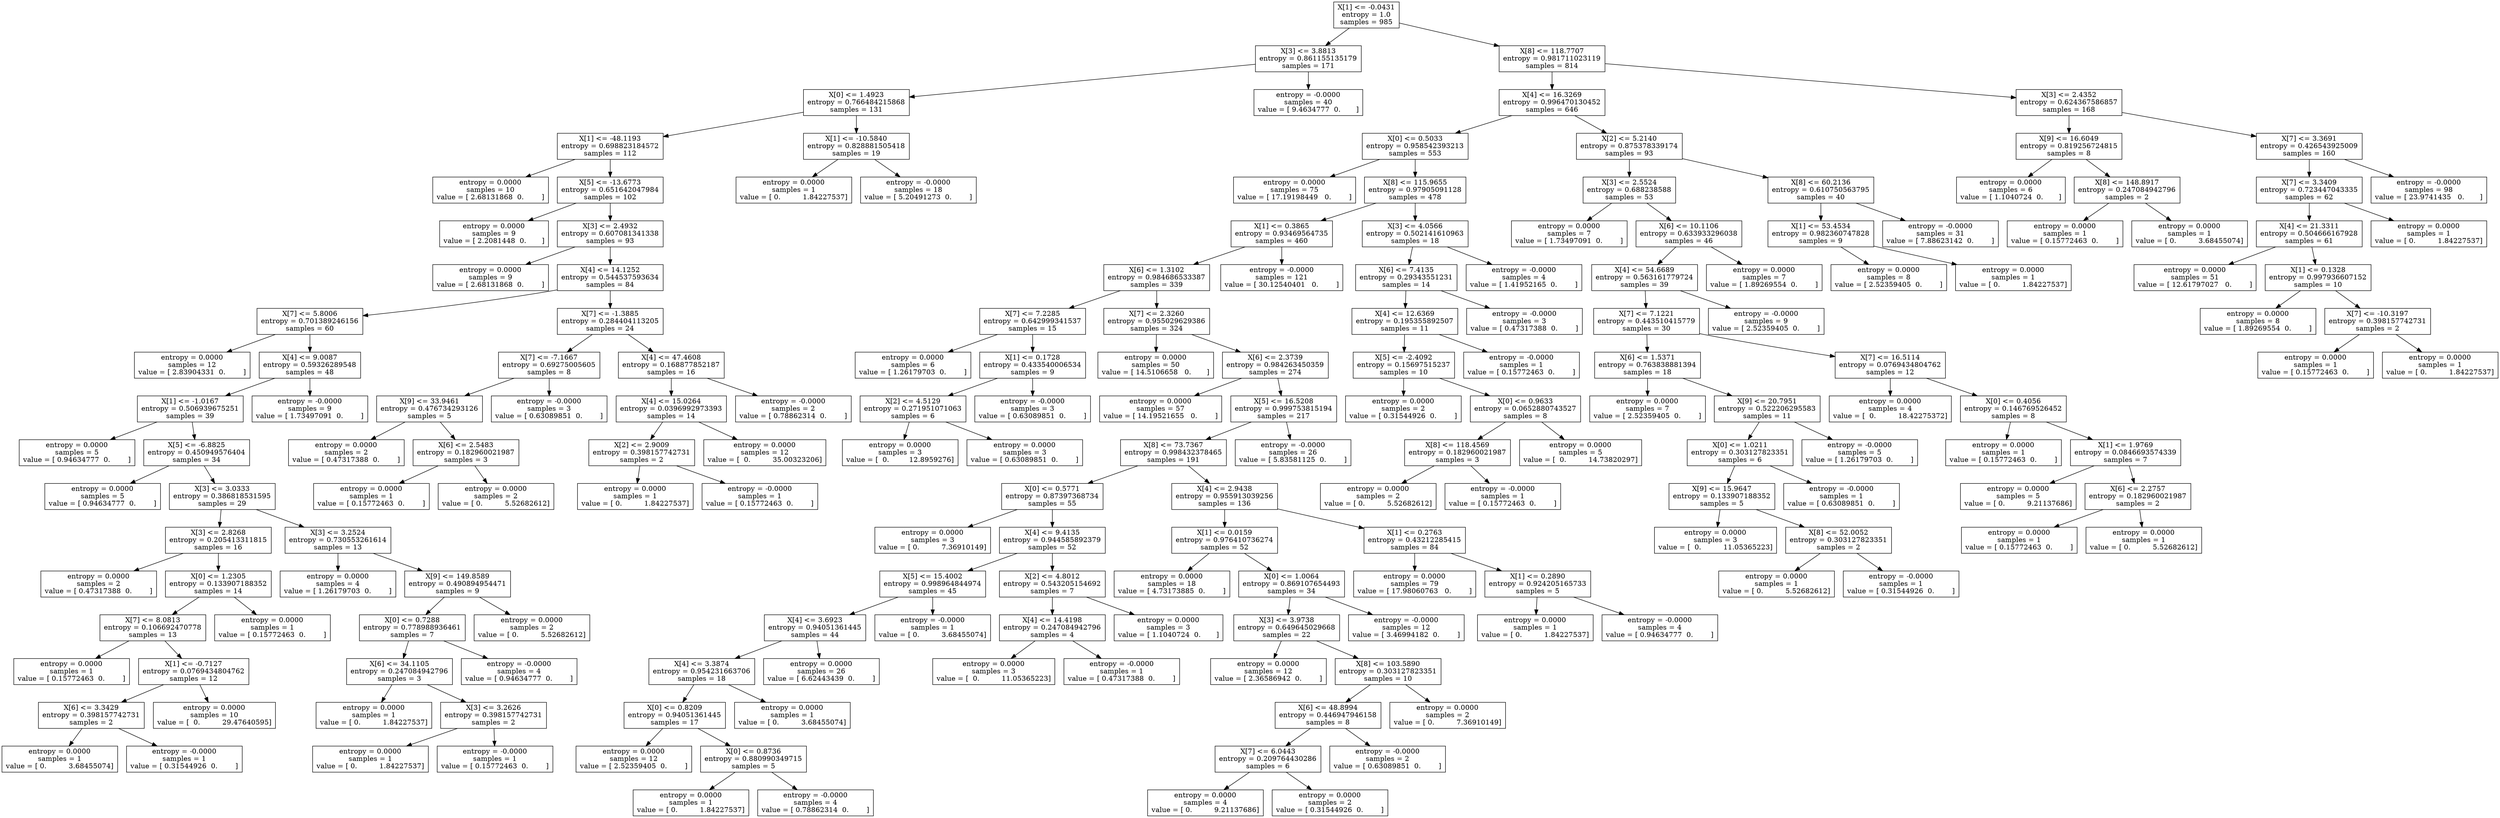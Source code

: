digraph Tree {
0 [label="X[1] <= -0.0431\nentropy = 1.0\nsamples = 985", shape="box"] ;
1 [label="X[3] <= 3.8813\nentropy = 0.861155135179\nsamples = 171", shape="box"] ;
0 -> 1 ;
2 [label="X[0] <= 1.4923\nentropy = 0.766484215868\nsamples = 131", shape="box"] ;
1 -> 2 ;
3 [label="X[1] <= -48.1193\nentropy = 0.698823184572\nsamples = 112", shape="box"] ;
2 -> 3 ;
4 [label="entropy = 0.0000\nsamples = 10\nvalue = [ 2.68131868  0.        ]", shape="box"] ;
3 -> 4 ;
5 [label="X[5] <= -13.6773\nentropy = 0.651642047984\nsamples = 102", shape="box"] ;
3 -> 5 ;
6 [label="entropy = 0.0000\nsamples = 9\nvalue = [ 2.2081448  0.       ]", shape="box"] ;
5 -> 6 ;
7 [label="X[3] <= 2.4932\nentropy = 0.607081341338\nsamples = 93", shape="box"] ;
5 -> 7 ;
8 [label="entropy = 0.0000\nsamples = 9\nvalue = [ 2.68131868  0.        ]", shape="box"] ;
7 -> 8 ;
9 [label="X[4] <= 14.1252\nentropy = 0.544537593634\nsamples = 84", shape="box"] ;
7 -> 9 ;
10 [label="X[7] <= 5.8006\nentropy = 0.701389246156\nsamples = 60", shape="box"] ;
9 -> 10 ;
11 [label="entropy = 0.0000\nsamples = 12\nvalue = [ 2.83904331  0.        ]", shape="box"] ;
10 -> 11 ;
12 [label="X[4] <= 9.0087\nentropy = 0.59326289548\nsamples = 48", shape="box"] ;
10 -> 12 ;
13 [label="X[1] <= -1.0167\nentropy = 0.506939675251\nsamples = 39", shape="box"] ;
12 -> 13 ;
14 [label="entropy = 0.0000\nsamples = 5\nvalue = [ 0.94634777  0.        ]", shape="box"] ;
13 -> 14 ;
15 [label="X[5] <= -6.8825\nentropy = 0.450949576404\nsamples = 34", shape="box"] ;
13 -> 15 ;
16 [label="entropy = 0.0000\nsamples = 5\nvalue = [ 0.94634777  0.        ]", shape="box"] ;
15 -> 16 ;
17 [label="X[3] <= 3.0333\nentropy = 0.386818531595\nsamples = 29", shape="box"] ;
15 -> 17 ;
18 [label="X[3] <= 2.8268\nentropy = 0.205413311815\nsamples = 16", shape="box"] ;
17 -> 18 ;
19 [label="entropy = 0.0000\nsamples = 2\nvalue = [ 0.47317388  0.        ]", shape="box"] ;
18 -> 19 ;
20 [label="X[0] <= 1.2305\nentropy = 0.133907188352\nsamples = 14", shape="box"] ;
18 -> 20 ;
21 [label="X[7] <= 8.0813\nentropy = 0.106692470778\nsamples = 13", shape="box"] ;
20 -> 21 ;
22 [label="entropy = 0.0000\nsamples = 1\nvalue = [ 0.15772463  0.        ]", shape="box"] ;
21 -> 22 ;
23 [label="X[1] <= -0.7127\nentropy = 0.0769434804762\nsamples = 12", shape="box"] ;
21 -> 23 ;
24 [label="X[6] <= 3.3429\nentropy = 0.398157742731\nsamples = 2", shape="box"] ;
23 -> 24 ;
25 [label="entropy = 0.0000\nsamples = 1\nvalue = [ 0.          3.68455074]", shape="box"] ;
24 -> 25 ;
26 [label="entropy = -0.0000\nsamples = 1\nvalue = [ 0.31544926  0.        ]", shape="box"] ;
24 -> 26 ;
27 [label="entropy = 0.0000\nsamples = 10\nvalue = [  0.          29.47640595]", shape="box"] ;
23 -> 27 ;
28 [label="entropy = 0.0000\nsamples = 1\nvalue = [ 0.15772463  0.        ]", shape="box"] ;
20 -> 28 ;
29 [label="X[3] <= 3.2524\nentropy = 0.730553261614\nsamples = 13", shape="box"] ;
17 -> 29 ;
30 [label="entropy = 0.0000\nsamples = 4\nvalue = [ 1.26179703  0.        ]", shape="box"] ;
29 -> 30 ;
31 [label="X[9] <= 149.8589\nentropy = 0.490894954471\nsamples = 9", shape="box"] ;
29 -> 31 ;
32 [label="X[0] <= 0.7288\nentropy = 0.778988936461\nsamples = 7", shape="box"] ;
31 -> 32 ;
33 [label="X[6] <= 34.1105\nentropy = 0.247084942796\nsamples = 3", shape="box"] ;
32 -> 33 ;
34 [label="entropy = 0.0000\nsamples = 1\nvalue = [ 0.          1.84227537]", shape="box"] ;
33 -> 34 ;
35 [label="X[3] <= 3.2626\nentropy = 0.398157742731\nsamples = 2", shape="box"] ;
33 -> 35 ;
36 [label="entropy = 0.0000\nsamples = 1\nvalue = [ 0.          1.84227537]", shape="box"] ;
35 -> 36 ;
37 [label="entropy = -0.0000\nsamples = 1\nvalue = [ 0.15772463  0.        ]", shape="box"] ;
35 -> 37 ;
38 [label="entropy = -0.0000\nsamples = 4\nvalue = [ 0.94634777  0.        ]", shape="box"] ;
32 -> 38 ;
39 [label="entropy = 0.0000\nsamples = 2\nvalue = [ 0.          5.52682612]", shape="box"] ;
31 -> 39 ;
40 [label="entropy = -0.0000\nsamples = 9\nvalue = [ 1.73497091  0.        ]", shape="box"] ;
12 -> 40 ;
41 [label="X[7] <= -1.3885\nentropy = 0.284404113205\nsamples = 24", shape="box"] ;
9 -> 41 ;
42 [label="X[7] <= -7.1667\nentropy = 0.69275005605\nsamples = 8", shape="box"] ;
41 -> 42 ;
43 [label="X[9] <= 33.9461\nentropy = 0.476734293126\nsamples = 5", shape="box"] ;
42 -> 43 ;
44 [label="entropy = 0.0000\nsamples = 2\nvalue = [ 0.47317388  0.        ]", shape="box"] ;
43 -> 44 ;
45 [label="X[6] <= 2.5483\nentropy = 0.182960021987\nsamples = 3", shape="box"] ;
43 -> 45 ;
46 [label="entropy = 0.0000\nsamples = 1\nvalue = [ 0.15772463  0.        ]", shape="box"] ;
45 -> 46 ;
47 [label="entropy = 0.0000\nsamples = 2\nvalue = [ 0.          5.52682612]", shape="box"] ;
45 -> 47 ;
48 [label="entropy = -0.0000\nsamples = 3\nvalue = [ 0.63089851  0.        ]", shape="box"] ;
42 -> 48 ;
49 [label="X[4] <= 47.4608\nentropy = 0.168877852187\nsamples = 16", shape="box"] ;
41 -> 49 ;
50 [label="X[4] <= 15.0264\nentropy = 0.0396992973393\nsamples = 14", shape="box"] ;
49 -> 50 ;
51 [label="X[2] <= 2.9009\nentropy = 0.398157742731\nsamples = 2", shape="box"] ;
50 -> 51 ;
52 [label="entropy = 0.0000\nsamples = 1\nvalue = [ 0.          1.84227537]", shape="box"] ;
51 -> 52 ;
53 [label="entropy = -0.0000\nsamples = 1\nvalue = [ 0.15772463  0.        ]", shape="box"] ;
51 -> 53 ;
54 [label="entropy = 0.0000\nsamples = 12\nvalue = [  0.          35.00323206]", shape="box"] ;
50 -> 54 ;
55 [label="entropy = -0.0000\nsamples = 2\nvalue = [ 0.78862314  0.        ]", shape="box"] ;
49 -> 55 ;
56 [label="X[1] <= -10.5840\nentropy = 0.828881505418\nsamples = 19", shape="box"] ;
2 -> 56 ;
57 [label="entropy = 0.0000\nsamples = 1\nvalue = [ 0.          1.84227537]", shape="box"] ;
56 -> 57 ;
58 [label="entropy = -0.0000\nsamples = 18\nvalue = [ 5.20491273  0.        ]", shape="box"] ;
56 -> 58 ;
59 [label="entropy = -0.0000\nsamples = 40\nvalue = [ 9.4634777  0.       ]", shape="box"] ;
1 -> 59 ;
60 [label="X[8] <= 118.7707\nentropy = 0.981711023119\nsamples = 814", shape="box"] ;
0 -> 60 ;
61 [label="X[4] <= 16.3269\nentropy = 0.996470130452\nsamples = 646", shape="box"] ;
60 -> 61 ;
62 [label="X[0] <= 0.5033\nentropy = 0.958542393213\nsamples = 553", shape="box"] ;
61 -> 62 ;
63 [label="entropy = 0.0000\nsamples = 75\nvalue = [ 17.19198449   0.        ]", shape="box"] ;
62 -> 63 ;
64 [label="X[8] <= 115.9655\nentropy = 0.97905091128\nsamples = 478", shape="box"] ;
62 -> 64 ;
65 [label="X[1] <= 0.3865\nentropy = 0.93469564735\nsamples = 460", shape="box"] ;
64 -> 65 ;
66 [label="X[6] <= 1.3102\nentropy = 0.984686533387\nsamples = 339", shape="box"] ;
65 -> 66 ;
67 [label="X[7] <= 7.2285\nentropy = 0.642999341537\nsamples = 15", shape="box"] ;
66 -> 67 ;
68 [label="entropy = 0.0000\nsamples = 6\nvalue = [ 1.26179703  0.        ]", shape="box"] ;
67 -> 68 ;
69 [label="X[1] <= 0.1728\nentropy = 0.433540006534\nsamples = 9", shape="box"] ;
67 -> 69 ;
70 [label="X[2] <= 4.5129\nentropy = 0.271951071063\nsamples = 6", shape="box"] ;
69 -> 70 ;
71 [label="entropy = 0.0000\nsamples = 3\nvalue = [  0.         12.8959276]", shape="box"] ;
70 -> 71 ;
72 [label="entropy = 0.0000\nsamples = 3\nvalue = [ 0.63089851  0.        ]", shape="box"] ;
70 -> 72 ;
73 [label="entropy = -0.0000\nsamples = 3\nvalue = [ 0.63089851  0.        ]", shape="box"] ;
69 -> 73 ;
74 [label="X[7] <= 2.3260\nentropy = 0.955029629386\nsamples = 324", shape="box"] ;
66 -> 74 ;
75 [label="entropy = 0.0000\nsamples = 50\nvalue = [ 14.5106658   0.       ]", shape="box"] ;
74 -> 75 ;
76 [label="X[6] <= 2.3739\nentropy = 0.984263450359\nsamples = 274", shape="box"] ;
74 -> 76 ;
77 [label="entropy = 0.0000\nsamples = 57\nvalue = [ 14.19521655   0.        ]", shape="box"] ;
76 -> 77 ;
78 [label="X[5] <= 16.5208\nentropy = 0.999753815194\nsamples = 217", shape="box"] ;
76 -> 78 ;
79 [label="X[8] <= 73.7367\nentropy = 0.998432378465\nsamples = 191", shape="box"] ;
78 -> 79 ;
80 [label="X[0] <= 0.5771\nentropy = 0.87397368734\nsamples = 55", shape="box"] ;
79 -> 80 ;
81 [label="entropy = 0.0000\nsamples = 3\nvalue = [ 0.          7.36910149]", shape="box"] ;
80 -> 81 ;
82 [label="X[4] <= 9.4135\nentropy = 0.944585892379\nsamples = 52", shape="box"] ;
80 -> 82 ;
83 [label="X[5] <= 15.4002\nentropy = 0.998964844974\nsamples = 45", shape="box"] ;
82 -> 83 ;
84 [label="X[4] <= 3.6923\nentropy = 0.94051361445\nsamples = 44", shape="box"] ;
83 -> 84 ;
85 [label="X[4] <= 3.3874\nentropy = 0.954231663706\nsamples = 18", shape="box"] ;
84 -> 85 ;
86 [label="X[0] <= 0.8209\nentropy = 0.94051361445\nsamples = 17", shape="box"] ;
85 -> 86 ;
87 [label="entropy = 0.0000\nsamples = 12\nvalue = [ 2.52359405  0.        ]", shape="box"] ;
86 -> 87 ;
88 [label="X[0] <= 0.8736\nentropy = 0.880990349715\nsamples = 5", shape="box"] ;
86 -> 88 ;
89 [label="entropy = 0.0000\nsamples = 1\nvalue = [ 0.          1.84227537]", shape="box"] ;
88 -> 89 ;
90 [label="entropy = -0.0000\nsamples = 4\nvalue = [ 0.78862314  0.        ]", shape="box"] ;
88 -> 90 ;
91 [label="entropy = 0.0000\nsamples = 1\nvalue = [ 0.          3.68455074]", shape="box"] ;
85 -> 91 ;
92 [label="entropy = 0.0000\nsamples = 26\nvalue = [ 6.62443439  0.        ]", shape="box"] ;
84 -> 92 ;
93 [label="entropy = -0.0000\nsamples = 1\nvalue = [ 0.          3.68455074]", shape="box"] ;
83 -> 93 ;
94 [label="X[2] <= 4.8012\nentropy = 0.543205154692\nsamples = 7", shape="box"] ;
82 -> 94 ;
95 [label="X[4] <= 14.4198\nentropy = 0.247084942796\nsamples = 4", shape="box"] ;
94 -> 95 ;
96 [label="entropy = 0.0000\nsamples = 3\nvalue = [  0.          11.05365223]", shape="box"] ;
95 -> 96 ;
97 [label="entropy = -0.0000\nsamples = 1\nvalue = [ 0.47317388  0.        ]", shape="box"] ;
95 -> 97 ;
98 [label="entropy = 0.0000\nsamples = 3\nvalue = [ 1.1040724  0.       ]", shape="box"] ;
94 -> 98 ;
99 [label="X[4] <= 2.9438\nentropy = 0.955913039256\nsamples = 136", shape="box"] ;
79 -> 99 ;
100 [label="X[1] <= 0.0159\nentropy = 0.976410736274\nsamples = 52", shape="box"] ;
99 -> 100 ;
101 [label="entropy = 0.0000\nsamples = 18\nvalue = [ 4.73173885  0.        ]", shape="box"] ;
100 -> 101 ;
102 [label="X[0] <= 1.0064\nentropy = 0.869107654493\nsamples = 34", shape="box"] ;
100 -> 102 ;
103 [label="X[3] <= 3.9738\nentropy = 0.649645029668\nsamples = 22", shape="box"] ;
102 -> 103 ;
104 [label="entropy = 0.0000\nsamples = 12\nvalue = [ 2.36586942  0.        ]", shape="box"] ;
103 -> 104 ;
105 [label="X[8] <= 103.5890\nentropy = 0.303127823351\nsamples = 10", shape="box"] ;
103 -> 105 ;
106 [label="X[6] <= 48.8994\nentropy = 0.446947946158\nsamples = 8", shape="box"] ;
105 -> 106 ;
107 [label="X[7] <= 6.0443\nentropy = 0.209764430286\nsamples = 6", shape="box"] ;
106 -> 107 ;
108 [label="entropy = 0.0000\nsamples = 4\nvalue = [ 0.          9.21137686]", shape="box"] ;
107 -> 108 ;
109 [label="entropy = 0.0000\nsamples = 2\nvalue = [ 0.31544926  0.        ]", shape="box"] ;
107 -> 109 ;
110 [label="entropy = -0.0000\nsamples = 2\nvalue = [ 0.63089851  0.        ]", shape="box"] ;
106 -> 110 ;
111 [label="entropy = 0.0000\nsamples = 2\nvalue = [ 0.          7.36910149]", shape="box"] ;
105 -> 111 ;
112 [label="entropy = -0.0000\nsamples = 12\nvalue = [ 3.46994182  0.        ]", shape="box"] ;
102 -> 112 ;
113 [label="X[1] <= 0.2763\nentropy = 0.43212285415\nsamples = 84", shape="box"] ;
99 -> 113 ;
114 [label="entropy = 0.0000\nsamples = 79\nvalue = [ 17.98060763   0.        ]", shape="box"] ;
113 -> 114 ;
115 [label="X[1] <= 0.2890\nentropy = 0.924205165733\nsamples = 5", shape="box"] ;
113 -> 115 ;
116 [label="entropy = 0.0000\nsamples = 1\nvalue = [ 0.          1.84227537]", shape="box"] ;
115 -> 116 ;
117 [label="entropy = -0.0000\nsamples = 4\nvalue = [ 0.94634777  0.        ]", shape="box"] ;
115 -> 117 ;
118 [label="entropy = -0.0000\nsamples = 26\nvalue = [ 5.83581125  0.        ]", shape="box"] ;
78 -> 118 ;
119 [label="entropy = -0.0000\nsamples = 121\nvalue = [ 30.12540401   0.        ]", shape="box"] ;
65 -> 119 ;
120 [label="X[3] <= 4.0566\nentropy = 0.502141610963\nsamples = 18", shape="box"] ;
64 -> 120 ;
121 [label="X[6] <= 7.4135\nentropy = 0.29343551231\nsamples = 14", shape="box"] ;
120 -> 121 ;
122 [label="X[4] <= 12.6369\nentropy = 0.195355892507\nsamples = 11", shape="box"] ;
121 -> 122 ;
123 [label="X[5] <= -2.4092\nentropy = 0.15697515237\nsamples = 10", shape="box"] ;
122 -> 123 ;
124 [label="entropy = 0.0000\nsamples = 2\nvalue = [ 0.31544926  0.        ]", shape="box"] ;
123 -> 124 ;
125 [label="X[0] <= 0.9633\nentropy = 0.0652880743527\nsamples = 8", shape="box"] ;
123 -> 125 ;
126 [label="X[8] <= 118.4569\nentropy = 0.182960021987\nsamples = 3", shape="box"] ;
125 -> 126 ;
127 [label="entropy = 0.0000\nsamples = 2\nvalue = [ 0.          5.52682612]", shape="box"] ;
126 -> 127 ;
128 [label="entropy = -0.0000\nsamples = 1\nvalue = [ 0.15772463  0.        ]", shape="box"] ;
126 -> 128 ;
129 [label="entropy = 0.0000\nsamples = 5\nvalue = [  0.          14.73820297]", shape="box"] ;
125 -> 129 ;
130 [label="entropy = -0.0000\nsamples = 1\nvalue = [ 0.15772463  0.        ]", shape="box"] ;
122 -> 130 ;
131 [label="entropy = -0.0000\nsamples = 3\nvalue = [ 0.47317388  0.        ]", shape="box"] ;
121 -> 131 ;
132 [label="entropy = -0.0000\nsamples = 4\nvalue = [ 1.41952165  0.        ]", shape="box"] ;
120 -> 132 ;
133 [label="X[2] <= 5.2140\nentropy = 0.875378339174\nsamples = 93", shape="box"] ;
61 -> 133 ;
134 [label="X[3] <= 2.5524\nentropy = 0.688238588\nsamples = 53", shape="box"] ;
133 -> 134 ;
135 [label="entropy = 0.0000\nsamples = 7\nvalue = [ 1.73497091  0.        ]", shape="box"] ;
134 -> 135 ;
136 [label="X[6] <= 10.1106\nentropy = 0.633933296038\nsamples = 46", shape="box"] ;
134 -> 136 ;
137 [label="X[4] <= 54.6689\nentropy = 0.563161779724\nsamples = 39", shape="box"] ;
136 -> 137 ;
138 [label="X[7] <= 7.1221\nentropy = 0.443510415779\nsamples = 30", shape="box"] ;
137 -> 138 ;
139 [label="X[6] <= 1.5371\nentropy = 0.763838881394\nsamples = 18", shape="box"] ;
138 -> 139 ;
140 [label="entropy = 0.0000\nsamples = 7\nvalue = [ 2.52359405  0.        ]", shape="box"] ;
139 -> 140 ;
141 [label="X[9] <= 20.7951\nentropy = 0.522206295583\nsamples = 11", shape="box"] ;
139 -> 141 ;
142 [label="X[0] <= 1.0211\nentropy = 0.303127823351\nsamples = 6", shape="box"] ;
141 -> 142 ;
143 [label="X[9] <= 15.9647\nentropy = 0.133907188352\nsamples = 5", shape="box"] ;
142 -> 143 ;
144 [label="entropy = 0.0000\nsamples = 3\nvalue = [  0.          11.05365223]", shape="box"] ;
143 -> 144 ;
145 [label="X[8] <= 52.0052\nentropy = 0.303127823351\nsamples = 2", shape="box"] ;
143 -> 145 ;
146 [label="entropy = 0.0000\nsamples = 1\nvalue = [ 0.          5.52682612]", shape="box"] ;
145 -> 146 ;
147 [label="entropy = -0.0000\nsamples = 1\nvalue = [ 0.31544926  0.        ]", shape="box"] ;
145 -> 147 ;
148 [label="entropy = -0.0000\nsamples = 1\nvalue = [ 0.63089851  0.        ]", shape="box"] ;
142 -> 148 ;
149 [label="entropy = -0.0000\nsamples = 5\nvalue = [ 1.26179703  0.        ]", shape="box"] ;
141 -> 149 ;
150 [label="X[7] <= 16.5114\nentropy = 0.0769434804762\nsamples = 12", shape="box"] ;
138 -> 150 ;
151 [label="entropy = 0.0000\nsamples = 4\nvalue = [  0.          18.42275372]", shape="box"] ;
150 -> 151 ;
152 [label="X[0] <= 0.4056\nentropy = 0.146769526452\nsamples = 8", shape="box"] ;
150 -> 152 ;
153 [label="entropy = 0.0000\nsamples = 1\nvalue = [ 0.15772463  0.        ]", shape="box"] ;
152 -> 153 ;
154 [label="X[1] <= 1.9769\nentropy = 0.0846693574339\nsamples = 7", shape="box"] ;
152 -> 154 ;
155 [label="entropy = 0.0000\nsamples = 5\nvalue = [ 0.          9.21137686]", shape="box"] ;
154 -> 155 ;
156 [label="X[6] <= 2.2757\nentropy = 0.182960021987\nsamples = 2", shape="box"] ;
154 -> 156 ;
157 [label="entropy = 0.0000\nsamples = 1\nvalue = [ 0.15772463  0.        ]", shape="box"] ;
156 -> 157 ;
158 [label="entropy = 0.0000\nsamples = 1\nvalue = [ 0.          5.52682612]", shape="box"] ;
156 -> 158 ;
159 [label="entropy = -0.0000\nsamples = 9\nvalue = [ 2.52359405  0.        ]", shape="box"] ;
137 -> 159 ;
160 [label="entropy = 0.0000\nsamples = 7\nvalue = [ 1.89269554  0.        ]", shape="box"] ;
136 -> 160 ;
161 [label="X[8] <= 60.2136\nentropy = 0.610750563795\nsamples = 40", shape="box"] ;
133 -> 161 ;
162 [label="X[1] <= 53.4534\nentropy = 0.982360747828\nsamples = 9", shape="box"] ;
161 -> 162 ;
163 [label="entropy = 0.0000\nsamples = 8\nvalue = [ 2.52359405  0.        ]", shape="box"] ;
162 -> 163 ;
164 [label="entropy = 0.0000\nsamples = 1\nvalue = [ 0.          1.84227537]", shape="box"] ;
162 -> 164 ;
165 [label="entropy = -0.0000\nsamples = 31\nvalue = [ 7.88623142  0.        ]", shape="box"] ;
161 -> 165 ;
166 [label="X[3] <= 2.4352\nentropy = 0.624367586857\nsamples = 168", shape="box"] ;
60 -> 166 ;
167 [label="X[9] <= 16.6049\nentropy = 0.819256724815\nsamples = 8", shape="box"] ;
166 -> 167 ;
168 [label="entropy = 0.0000\nsamples = 6\nvalue = [ 1.1040724  0.       ]", shape="box"] ;
167 -> 168 ;
169 [label="X[8] <= 148.8917\nentropy = 0.247084942796\nsamples = 2", shape="box"] ;
167 -> 169 ;
170 [label="entropy = 0.0000\nsamples = 1\nvalue = [ 0.15772463  0.        ]", shape="box"] ;
169 -> 170 ;
171 [label="entropy = 0.0000\nsamples = 1\nvalue = [ 0.          3.68455074]", shape="box"] ;
169 -> 171 ;
172 [label="X[7] <= 3.3691\nentropy = 0.426543925009\nsamples = 160", shape="box"] ;
166 -> 172 ;
173 [label="X[7] <= 3.3409\nentropy = 0.723447043335\nsamples = 62", shape="box"] ;
172 -> 173 ;
174 [label="X[4] <= 21.3311\nentropy = 0.504666167928\nsamples = 61", shape="box"] ;
173 -> 174 ;
175 [label="entropy = 0.0000\nsamples = 51\nvalue = [ 12.61797027   0.        ]", shape="box"] ;
174 -> 175 ;
176 [label="X[1] <= 0.1328\nentropy = 0.997936607152\nsamples = 10", shape="box"] ;
174 -> 176 ;
177 [label="entropy = 0.0000\nsamples = 8\nvalue = [ 1.89269554  0.        ]", shape="box"] ;
176 -> 177 ;
178 [label="X[7] <= -10.3197\nentropy = 0.398157742731\nsamples = 2", shape="box"] ;
176 -> 178 ;
179 [label="entropy = 0.0000\nsamples = 1\nvalue = [ 0.15772463  0.        ]", shape="box"] ;
178 -> 179 ;
180 [label="entropy = 0.0000\nsamples = 1\nvalue = [ 0.          1.84227537]", shape="box"] ;
178 -> 180 ;
181 [label="entropy = 0.0000\nsamples = 1\nvalue = [ 0.          1.84227537]", shape="box"] ;
173 -> 181 ;
182 [label="entropy = -0.0000\nsamples = 98\nvalue = [ 23.9741435   0.       ]", shape="box"] ;
172 -> 182 ;
}